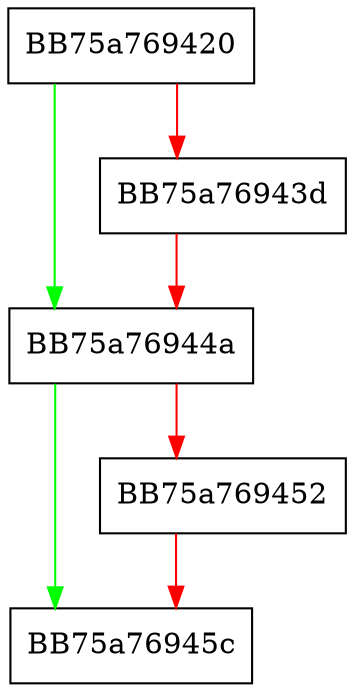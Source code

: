 digraph SubmitCleanFileTelemetryUrl {
  node [shape="box"];
  graph [splines=ortho];
  BB75a769420 -> BB75a76944a [color="green"];
  BB75a769420 -> BB75a76943d [color="red"];
  BB75a76943d -> BB75a76944a [color="red"];
  BB75a76944a -> BB75a76945c [color="green"];
  BB75a76944a -> BB75a769452 [color="red"];
  BB75a769452 -> BB75a76945c [color="red"];
}